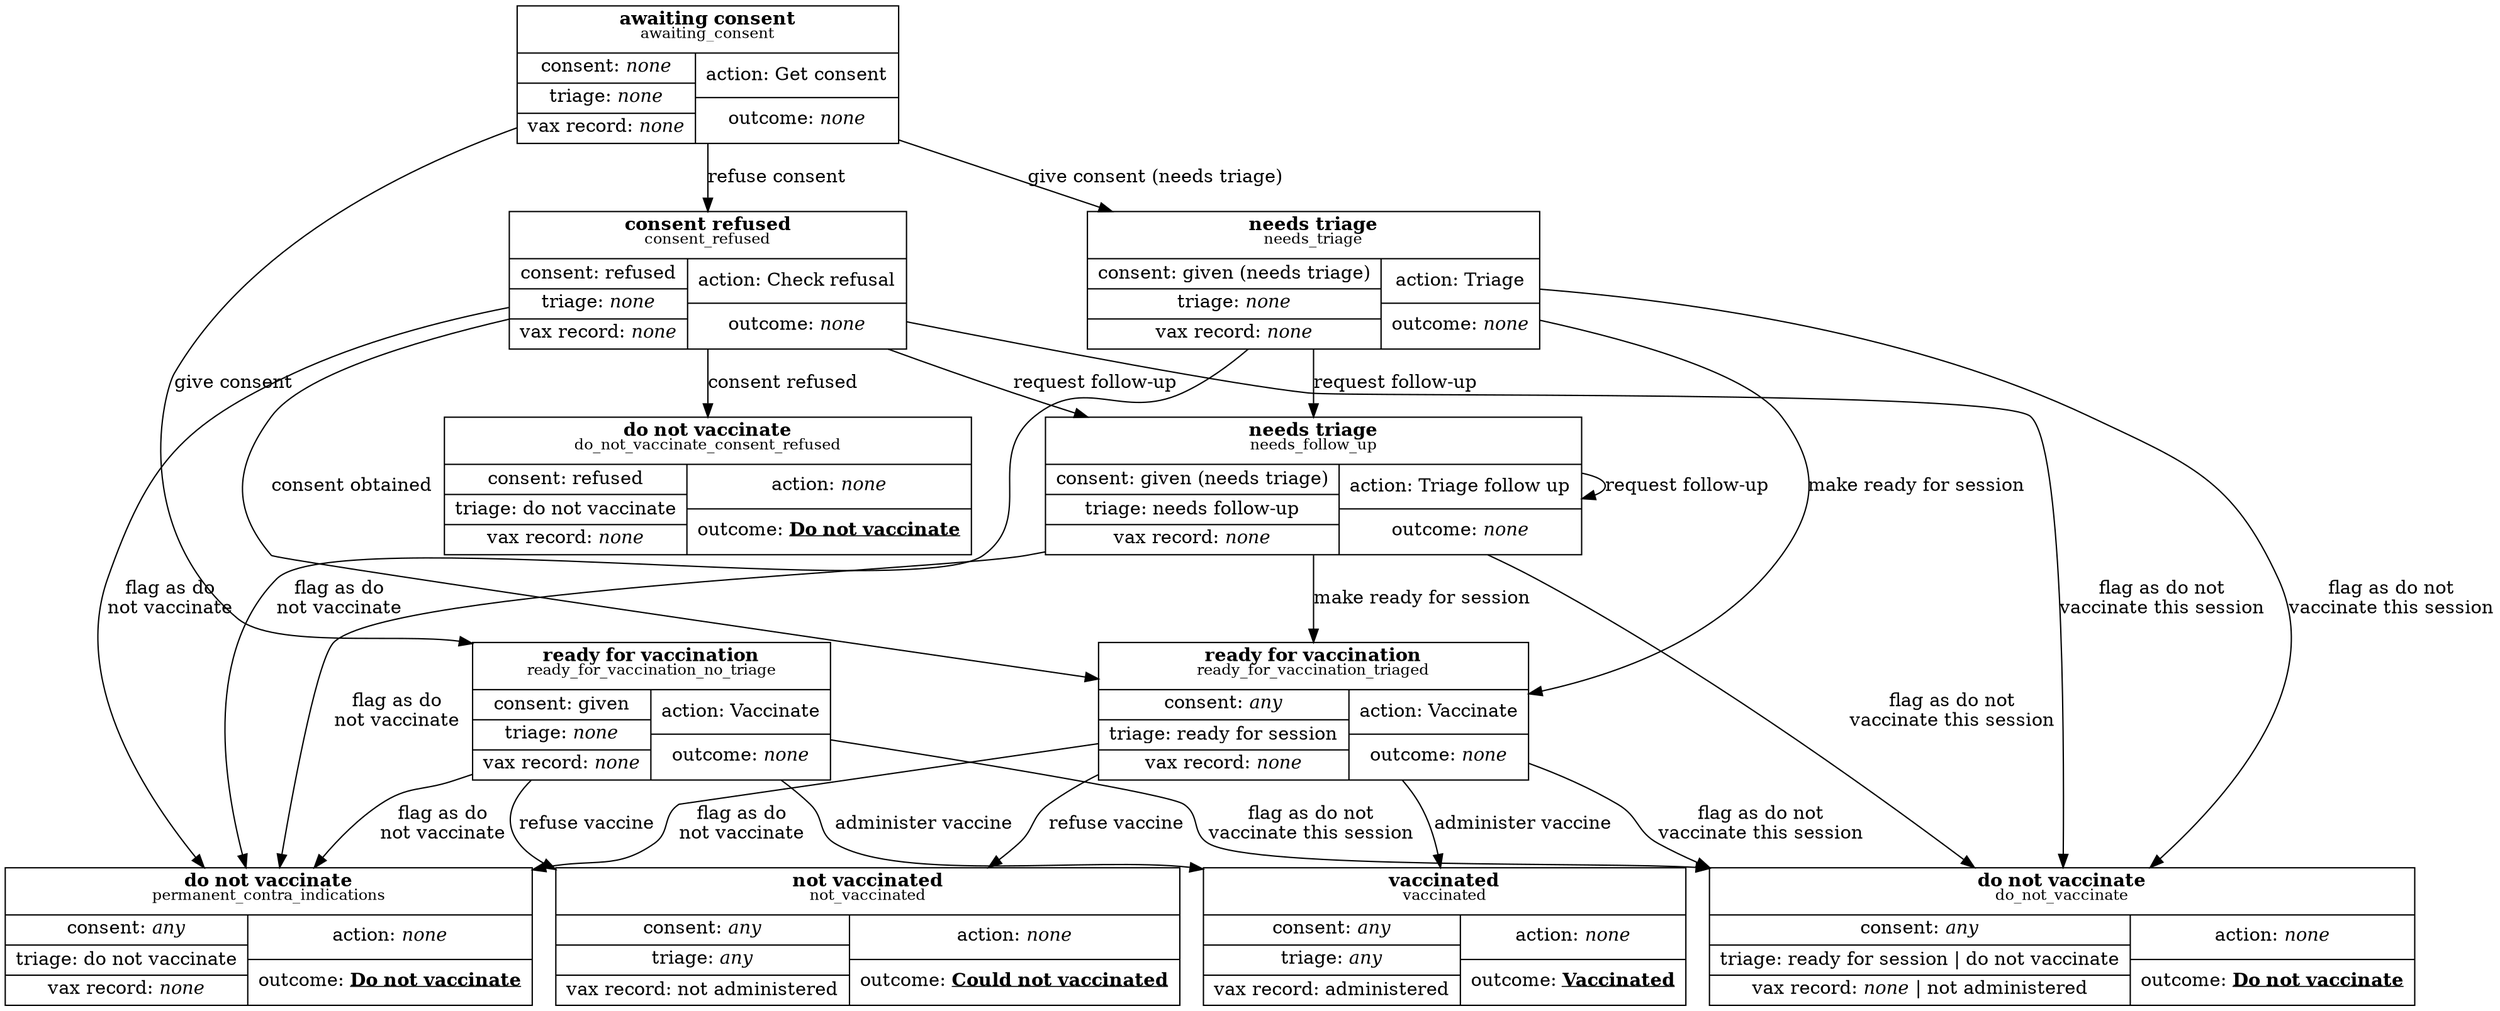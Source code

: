 // dot -Tpng docs/states.dot -o states.png

digraph vaccination_process {
    // Define nodes
    awaiting_consent                 [shape=record,
                                      label=< {<b>awaiting consent</b><br/><sup>awaiting_consent</sup> | { { consent: <i>none</i> | triage: <i>none</i> | vax record: <i>none</i>} | { action: Get consent | outcome: <i>none</i> } } } >];
    ready_for_vaccination_no_triage  [shape=record,
                                      label=< {<b>ready for vaccination</b><br/><sup>ready_for_vaccination_no_triage</sup> | { { consent: given | triage: <i>none</i> | vax record: <i>none</i>} | { action: Vaccinate | outcome: <i>none</i> } } } >];
    consent_refused                  [shape=record,
                                      label=< {<b>consent refused</b><br/><sup>consent_refused</sup> | { { consent: refused | triage: <i>none</i> | vax record: <i>none</i>} | { action: Check refusal | outcome: <i>none</i> } } } >];
    needs_triage                     [shape=record,
                                      label=< {<b>needs triage</b><br/><sup>needs_triage</sup> | { { consent: given (needs triage) | triage: <i>none</i> | vax record: <i>none</i>} | { action: Triage | outcome: <i>none</i> } } } >];
    needs_follow_up                  [shape=record,
                                      label=< {<b>needs triage</b><br/><sup>needs_follow_up</sup> | { { consent: given (needs triage) | triage: needs follow-up | vax record: <i>none</i>} | { action: Triage follow up | outcome: <i>none</i> } } } >];
    ready_for_vaccination_triaged    [shape=record,
                                      label=< {<b>ready for vaccination</b><br/><sup>ready_for_vaccination_triaged</sup> | { { consent: <i>any</i> | triage: ready for session | vax record: <i>none</i>} | { action: Vaccinate | outcome: <i>none</i> } } } >];
    vaccinated                       [shape=record,
                                      label=< {<b>vaccinated</b><br/><sup>vaccinated</sup> | { { consent: <i>any</i> | triage: <i>any</i> | vax record: administered} | { action: <i>none</i> | outcome: <u><b>Vaccinated</b></u> } } } >];
    not_vaccinated                   [shape=record,
                                      label=< {<b>not vaccinated</b><br/><sup>not_vaccinated</sup> | { { consent: <i>any</i> | triage: <i>any</i> | vax record: not administered} | { action: <i>none</i> | outcome: <u><b>Could not vaccinated</b></u> } } } >];
    do_not_vaccinate                 [shape=record,
                                      label=< {<b>do not vaccinate</b><br/><sup>permanent_contra_indications</sup> | { { consent: <i>any</i> | triage: do not vaccinate | vax record: <i>none</i>} | { action: <i>none</i> | outcome: <u><b>Do not vaccinate</b></u> } } } >];
    do_not_vaccinate_this_session    [shape=record,
                                      label=< {<b>do not vaccinate</b><br/><sup>do_not_vaccinate</sup> | { { consent: <i>any</i> | triage: ready for session \| do not vaccinate | vax record: <i>none</i> \| not administered } | { action: <i>none</i> | outcome: <u><b>Do not vaccinate</b></u> } } } >];
    do_not_vaccinate_consent_refused [shape=record,
                                      label=< {<b>do not vaccinate</b><br/><sup>do_not_vaccinate_consent_refused</sup> | { { consent: refused | triage: do not vaccinate | vax record: <i>none</i> } | { action: <i>none</i> | outcome: <u><b>Do not vaccinate</b></u> } } } >];
                                      // label=< <b>do not vaccinate</b><br/><sup>do_not_vaccinate_consent_refused</sup><br/>consent: refused<br/>triage: do not vaccinate<br/>vax record: <i>none</i> >];

    // Define edges
    awaiting_consent -> ready_for_vaccination_no_triage [label="give consent"];
    awaiting_consent -> needs_triage [label="give consent (needs triage)"]
    awaiting_consent -> consent_refused [label="refuse consent"];

    consent_refused -> needs_follow_up [label="request follow-up"];
    consent_refused -> ready_for_vaccination_triaged [label="consent obtained"];
    consent_refused -> do_not_vaccinate_consent_refused [label="consent refused"];
    consent_refused -> do_not_vaccinate [label="flag as do\nnot vaccinate"];
    consent_refused -> do_not_vaccinate_this_session [label="flag as do not\nvaccinate this session"];

    ready_for_vaccination_no_triage -> vaccinated [label="administer vaccine"];
    ready_for_vaccination_no_triage -> not_vaccinated [label="refuse vaccine"];
    ready_for_vaccination_no_triage -> do_not_vaccinate [label="flag as do\nnot vaccinate"];
    ready_for_vaccination_no_triage -> do_not_vaccinate_this_session [label="flag as do not\nvaccinate this session"];

    needs_triage -> ready_for_vaccination_triaged [label="make ready for session"];
    needs_triage -> needs_follow_up [label="request follow-up"];
    needs_triage -> do_not_vaccinate [label="flag as do\nnot vaccinate"];
    needs_triage -> do_not_vaccinate_this_session [label="flag as do not\nvaccinate this session"];

    ready_for_vaccination_triaged -> vaccinated [label="administer vaccine"];
    ready_for_vaccination_triaged -> not_vaccinated [label="refuse vaccine"];
    ready_for_vaccination_triaged -> do_not_vaccinate [label="flag as do\nnot vaccinate"];
    ready_for_vaccination_triaged -> do_not_vaccinate_this_session [label="flag as do not\nvaccinate this session"];

    needs_follow_up -> ready_for_vaccination_triaged [label="make ready for session"];
    needs_follow_up -> needs_follow_up [label="request follow-up"];
    needs_follow_up -> do_not_vaccinate [label="flag as do\nnot vaccinate"];
    needs_follow_up -> do_not_vaccinate_this_session [label="flag as do not\nvaccinate this session"];
}
